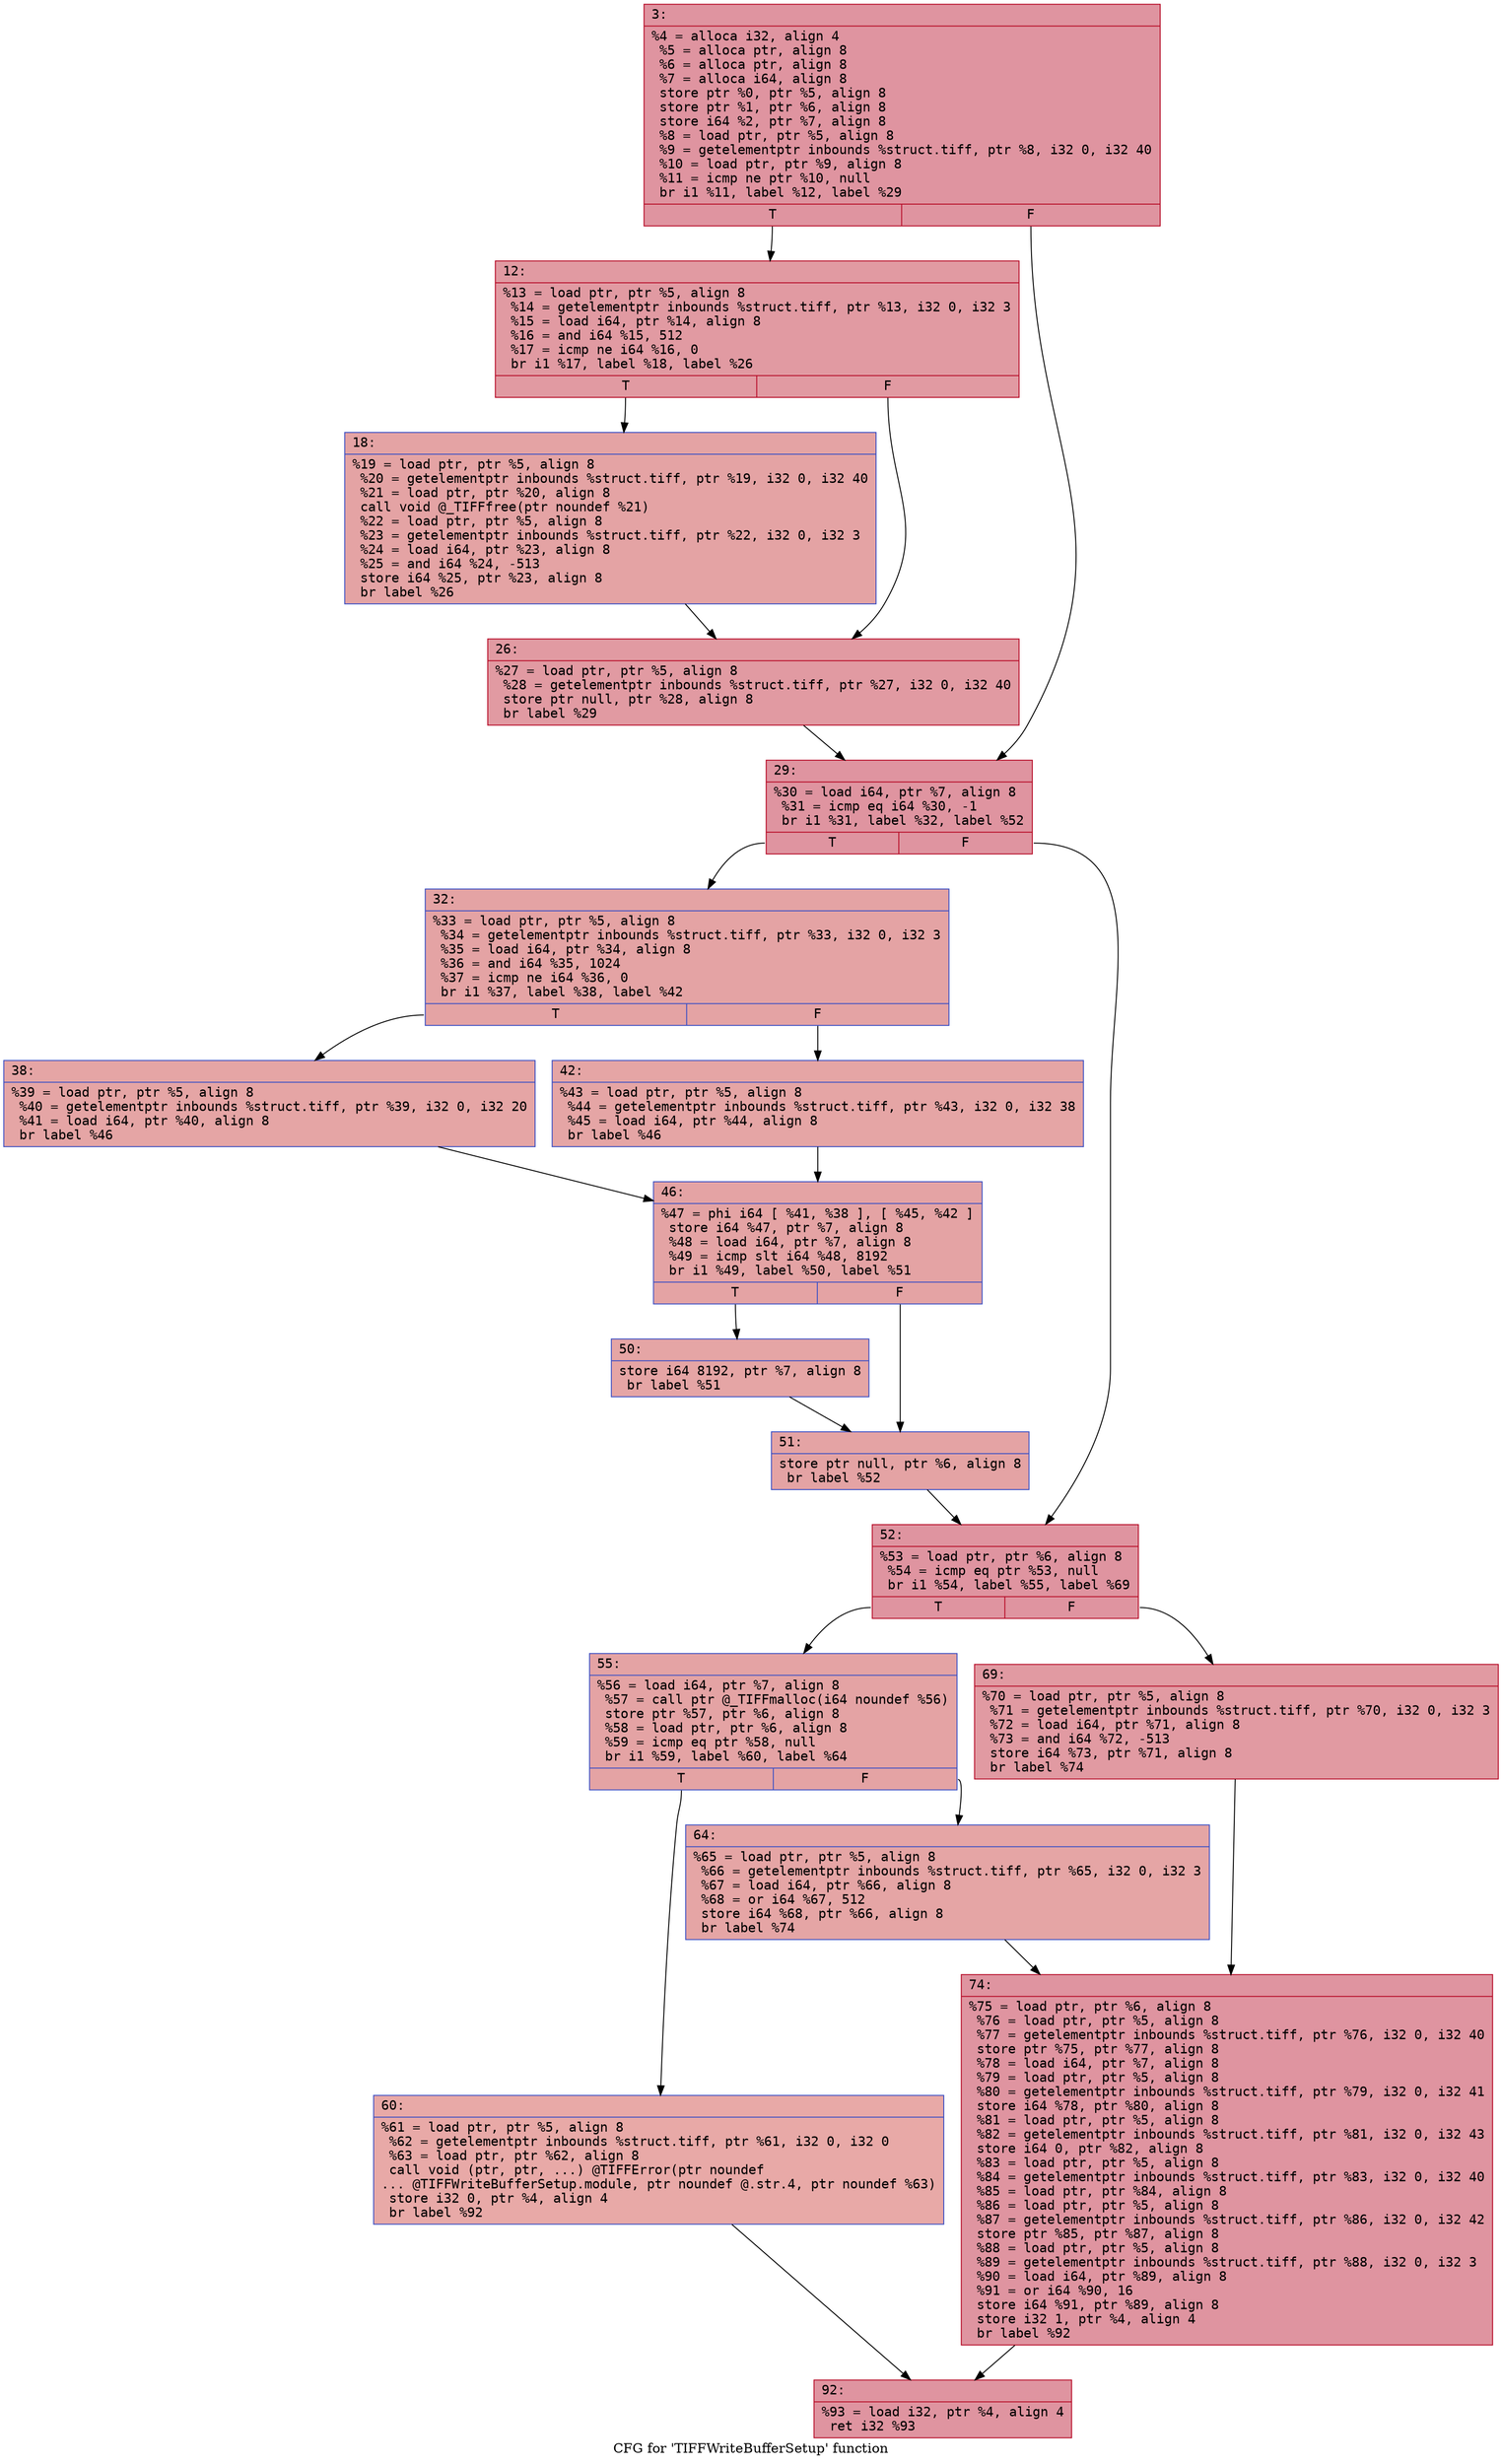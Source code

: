 digraph "CFG for 'TIFFWriteBufferSetup' function" {
	label="CFG for 'TIFFWriteBufferSetup' function";

	Node0x600002426df0 [shape=record,color="#b70d28ff", style=filled, fillcolor="#b70d2870" fontname="Courier",label="{3:\l|  %4 = alloca i32, align 4\l  %5 = alloca ptr, align 8\l  %6 = alloca ptr, align 8\l  %7 = alloca i64, align 8\l  store ptr %0, ptr %5, align 8\l  store ptr %1, ptr %6, align 8\l  store i64 %2, ptr %7, align 8\l  %8 = load ptr, ptr %5, align 8\l  %9 = getelementptr inbounds %struct.tiff, ptr %8, i32 0, i32 40\l  %10 = load ptr, ptr %9, align 8\l  %11 = icmp ne ptr %10, null\l  br i1 %11, label %12, label %29\l|{<s0>T|<s1>F}}"];
	Node0x600002426df0:s0 -> Node0x600002426e40[tooltip="3 -> 12\nProbability 62.50%" ];
	Node0x600002426df0:s1 -> Node0x600002426f30[tooltip="3 -> 29\nProbability 37.50%" ];
	Node0x600002426e40 [shape=record,color="#b70d28ff", style=filled, fillcolor="#bb1b2c70" fontname="Courier",label="{12:\l|  %13 = load ptr, ptr %5, align 8\l  %14 = getelementptr inbounds %struct.tiff, ptr %13, i32 0, i32 3\l  %15 = load i64, ptr %14, align 8\l  %16 = and i64 %15, 512\l  %17 = icmp ne i64 %16, 0\l  br i1 %17, label %18, label %26\l|{<s0>T|<s1>F}}"];
	Node0x600002426e40:s0 -> Node0x600002426e90[tooltip="12 -> 18\nProbability 50.00%" ];
	Node0x600002426e40:s1 -> Node0x600002426ee0[tooltip="12 -> 26\nProbability 50.00%" ];
	Node0x600002426e90 [shape=record,color="#3d50c3ff", style=filled, fillcolor="#c32e3170" fontname="Courier",label="{18:\l|  %19 = load ptr, ptr %5, align 8\l  %20 = getelementptr inbounds %struct.tiff, ptr %19, i32 0, i32 40\l  %21 = load ptr, ptr %20, align 8\l  call void @_TIFFfree(ptr noundef %21)\l  %22 = load ptr, ptr %5, align 8\l  %23 = getelementptr inbounds %struct.tiff, ptr %22, i32 0, i32 3\l  %24 = load i64, ptr %23, align 8\l  %25 = and i64 %24, -513\l  store i64 %25, ptr %23, align 8\l  br label %26\l}"];
	Node0x600002426e90 -> Node0x600002426ee0[tooltip="18 -> 26\nProbability 100.00%" ];
	Node0x600002426ee0 [shape=record,color="#b70d28ff", style=filled, fillcolor="#bb1b2c70" fontname="Courier",label="{26:\l|  %27 = load ptr, ptr %5, align 8\l  %28 = getelementptr inbounds %struct.tiff, ptr %27, i32 0, i32 40\l  store ptr null, ptr %28, align 8\l  br label %29\l}"];
	Node0x600002426ee0 -> Node0x600002426f30[tooltip="26 -> 29\nProbability 100.00%" ];
	Node0x600002426f30 [shape=record,color="#b70d28ff", style=filled, fillcolor="#b70d2870" fontname="Courier",label="{29:\l|  %30 = load i64, ptr %7, align 8\l  %31 = icmp eq i64 %30, -1\l  br i1 %31, label %32, label %52\l|{<s0>T|<s1>F}}"];
	Node0x600002426f30:s0 -> Node0x600002426f80[tooltip="29 -> 32\nProbability 37.50%" ];
	Node0x600002426f30:s1 -> Node0x600002427160[tooltip="29 -> 52\nProbability 62.50%" ];
	Node0x600002426f80 [shape=record,color="#3d50c3ff", style=filled, fillcolor="#c32e3170" fontname="Courier",label="{32:\l|  %33 = load ptr, ptr %5, align 8\l  %34 = getelementptr inbounds %struct.tiff, ptr %33, i32 0, i32 3\l  %35 = load i64, ptr %34, align 8\l  %36 = and i64 %35, 1024\l  %37 = icmp ne i64 %36, 0\l  br i1 %37, label %38, label %42\l|{<s0>T|<s1>F}}"];
	Node0x600002426f80:s0 -> Node0x600002426fd0[tooltip="32 -> 38\nProbability 50.00%" ];
	Node0x600002426f80:s1 -> Node0x600002427020[tooltip="32 -> 42\nProbability 50.00%" ];
	Node0x600002426fd0 [shape=record,color="#3d50c3ff", style=filled, fillcolor="#c5333470" fontname="Courier",label="{38:\l|  %39 = load ptr, ptr %5, align 8\l  %40 = getelementptr inbounds %struct.tiff, ptr %39, i32 0, i32 20\l  %41 = load i64, ptr %40, align 8\l  br label %46\l}"];
	Node0x600002426fd0 -> Node0x600002427070[tooltip="38 -> 46\nProbability 100.00%" ];
	Node0x600002427020 [shape=record,color="#3d50c3ff", style=filled, fillcolor="#c5333470" fontname="Courier",label="{42:\l|  %43 = load ptr, ptr %5, align 8\l  %44 = getelementptr inbounds %struct.tiff, ptr %43, i32 0, i32 38\l  %45 = load i64, ptr %44, align 8\l  br label %46\l}"];
	Node0x600002427020 -> Node0x600002427070[tooltip="42 -> 46\nProbability 100.00%" ];
	Node0x600002427070 [shape=record,color="#3d50c3ff", style=filled, fillcolor="#c32e3170" fontname="Courier",label="{46:\l|  %47 = phi i64 [ %41, %38 ], [ %45, %42 ]\l  store i64 %47, ptr %7, align 8\l  %48 = load i64, ptr %7, align 8\l  %49 = icmp slt i64 %48, 8192\l  br i1 %49, label %50, label %51\l|{<s0>T|<s1>F}}"];
	Node0x600002427070:s0 -> Node0x6000024270c0[tooltip="46 -> 50\nProbability 50.00%" ];
	Node0x600002427070:s1 -> Node0x600002427110[tooltip="46 -> 51\nProbability 50.00%" ];
	Node0x6000024270c0 [shape=record,color="#3d50c3ff", style=filled, fillcolor="#c5333470" fontname="Courier",label="{50:\l|  store i64 8192, ptr %7, align 8\l  br label %51\l}"];
	Node0x6000024270c0 -> Node0x600002427110[tooltip="50 -> 51\nProbability 100.00%" ];
	Node0x600002427110 [shape=record,color="#3d50c3ff", style=filled, fillcolor="#c32e3170" fontname="Courier",label="{51:\l|  store ptr null, ptr %6, align 8\l  br label %52\l}"];
	Node0x600002427110 -> Node0x600002427160[tooltip="51 -> 52\nProbability 100.00%" ];
	Node0x600002427160 [shape=record,color="#b70d28ff", style=filled, fillcolor="#b70d2870" fontname="Courier",label="{52:\l|  %53 = load ptr, ptr %6, align 8\l  %54 = icmp eq ptr %53, null\l  br i1 %54, label %55, label %69\l|{<s0>T|<s1>F}}"];
	Node0x600002427160:s0 -> Node0x6000024271b0[tooltip="52 -> 55\nProbability 37.50%" ];
	Node0x600002427160:s1 -> Node0x6000024272a0[tooltip="52 -> 69\nProbability 62.50%" ];
	Node0x6000024271b0 [shape=record,color="#3d50c3ff", style=filled, fillcolor="#c32e3170" fontname="Courier",label="{55:\l|  %56 = load i64, ptr %7, align 8\l  %57 = call ptr @_TIFFmalloc(i64 noundef %56)\l  store ptr %57, ptr %6, align 8\l  %58 = load ptr, ptr %6, align 8\l  %59 = icmp eq ptr %58, null\l  br i1 %59, label %60, label %64\l|{<s0>T|<s1>F}}"];
	Node0x6000024271b0:s0 -> Node0x600002427200[tooltip="55 -> 60\nProbability 37.50%" ];
	Node0x6000024271b0:s1 -> Node0x600002427250[tooltip="55 -> 64\nProbability 62.50%" ];
	Node0x600002427200 [shape=record,color="#3d50c3ff", style=filled, fillcolor="#ca3b3770" fontname="Courier",label="{60:\l|  %61 = load ptr, ptr %5, align 8\l  %62 = getelementptr inbounds %struct.tiff, ptr %61, i32 0, i32 0\l  %63 = load ptr, ptr %62, align 8\l  call void (ptr, ptr, ...) @TIFFError(ptr noundef\l... @TIFFWriteBufferSetup.module, ptr noundef @.str.4, ptr noundef %63)\l  store i32 0, ptr %4, align 4\l  br label %92\l}"];
	Node0x600002427200 -> Node0x600002427340[tooltip="60 -> 92\nProbability 100.00%" ];
	Node0x600002427250 [shape=record,color="#3d50c3ff", style=filled, fillcolor="#c5333470" fontname="Courier",label="{64:\l|  %65 = load ptr, ptr %5, align 8\l  %66 = getelementptr inbounds %struct.tiff, ptr %65, i32 0, i32 3\l  %67 = load i64, ptr %66, align 8\l  %68 = or i64 %67, 512\l  store i64 %68, ptr %66, align 8\l  br label %74\l}"];
	Node0x600002427250 -> Node0x6000024272f0[tooltip="64 -> 74\nProbability 100.00%" ];
	Node0x6000024272a0 [shape=record,color="#b70d28ff", style=filled, fillcolor="#bb1b2c70" fontname="Courier",label="{69:\l|  %70 = load ptr, ptr %5, align 8\l  %71 = getelementptr inbounds %struct.tiff, ptr %70, i32 0, i32 3\l  %72 = load i64, ptr %71, align 8\l  %73 = and i64 %72, -513\l  store i64 %73, ptr %71, align 8\l  br label %74\l}"];
	Node0x6000024272a0 -> Node0x6000024272f0[tooltip="69 -> 74\nProbability 100.00%" ];
	Node0x6000024272f0 [shape=record,color="#b70d28ff", style=filled, fillcolor="#b70d2870" fontname="Courier",label="{74:\l|  %75 = load ptr, ptr %6, align 8\l  %76 = load ptr, ptr %5, align 8\l  %77 = getelementptr inbounds %struct.tiff, ptr %76, i32 0, i32 40\l  store ptr %75, ptr %77, align 8\l  %78 = load i64, ptr %7, align 8\l  %79 = load ptr, ptr %5, align 8\l  %80 = getelementptr inbounds %struct.tiff, ptr %79, i32 0, i32 41\l  store i64 %78, ptr %80, align 8\l  %81 = load ptr, ptr %5, align 8\l  %82 = getelementptr inbounds %struct.tiff, ptr %81, i32 0, i32 43\l  store i64 0, ptr %82, align 8\l  %83 = load ptr, ptr %5, align 8\l  %84 = getelementptr inbounds %struct.tiff, ptr %83, i32 0, i32 40\l  %85 = load ptr, ptr %84, align 8\l  %86 = load ptr, ptr %5, align 8\l  %87 = getelementptr inbounds %struct.tiff, ptr %86, i32 0, i32 42\l  store ptr %85, ptr %87, align 8\l  %88 = load ptr, ptr %5, align 8\l  %89 = getelementptr inbounds %struct.tiff, ptr %88, i32 0, i32 3\l  %90 = load i64, ptr %89, align 8\l  %91 = or i64 %90, 16\l  store i64 %91, ptr %89, align 8\l  store i32 1, ptr %4, align 4\l  br label %92\l}"];
	Node0x6000024272f0 -> Node0x600002427340[tooltip="74 -> 92\nProbability 100.00%" ];
	Node0x600002427340 [shape=record,color="#b70d28ff", style=filled, fillcolor="#b70d2870" fontname="Courier",label="{92:\l|  %93 = load i32, ptr %4, align 4\l  ret i32 %93\l}"];
}
